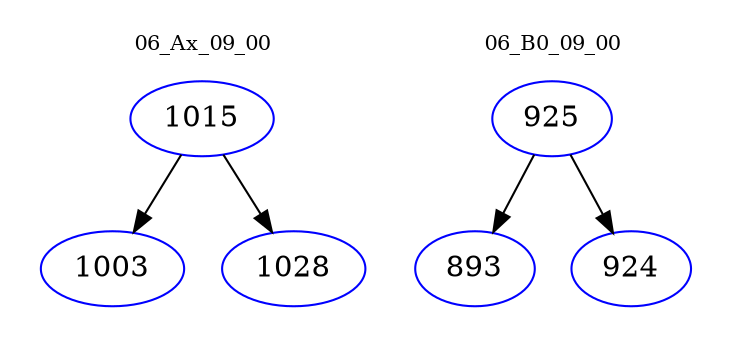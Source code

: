 digraph{
subgraph cluster_0 {
color = white
label = "06_Ax_09_00";
fontsize=10;
T0_1015 [label="1015", color="blue"]
T0_1015 -> T0_1003 [color="black"]
T0_1003 [label="1003", color="blue"]
T0_1015 -> T0_1028 [color="black"]
T0_1028 [label="1028", color="blue"]
}
subgraph cluster_1 {
color = white
label = "06_B0_09_00";
fontsize=10;
T1_925 [label="925", color="blue"]
T1_925 -> T1_893 [color="black"]
T1_893 [label="893", color="blue"]
T1_925 -> T1_924 [color="black"]
T1_924 [label="924", color="blue"]
}
}
